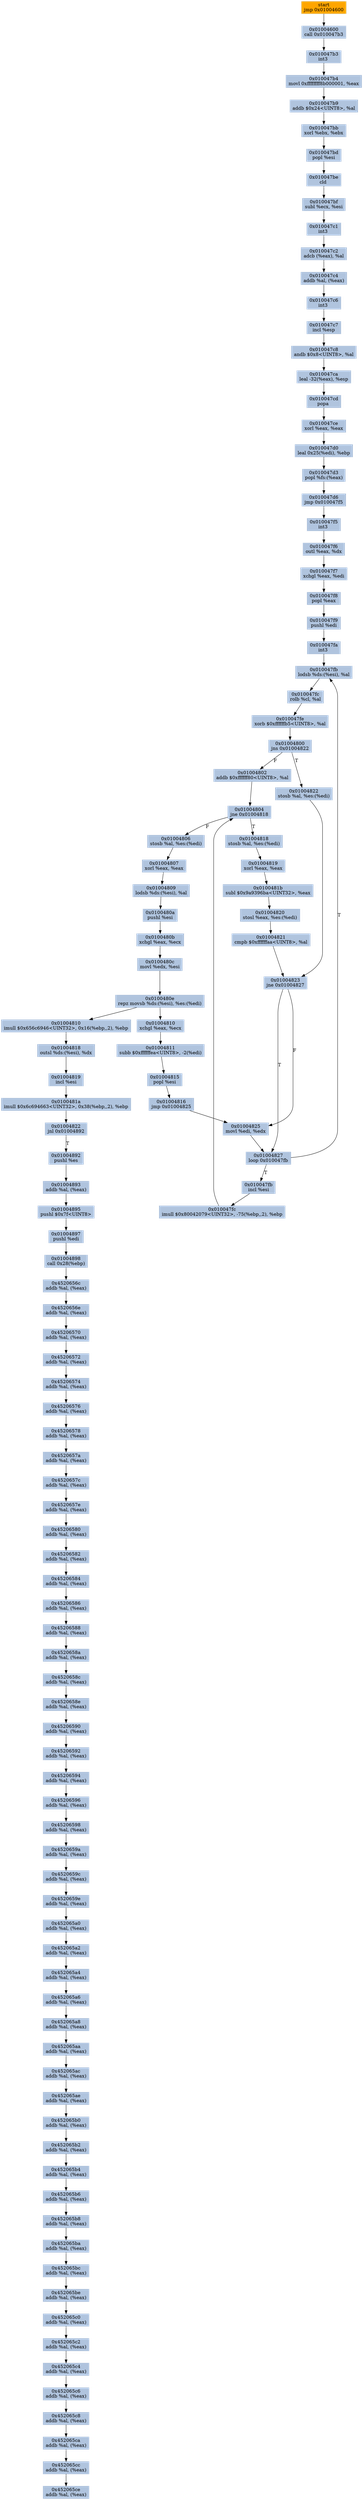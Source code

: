 digraph G {
node[shape=rectangle,style=filled,fillcolor=lightsteelblue,color=lightsteelblue]
bgcolor="transparent"
a0x01002711jmp_0x01004600[label="start\njmp 0x01004600",color="lightgrey",fillcolor="orange"];
a0x01004600call_0x010047b3[label="0x01004600\ncall 0x010047b3"];
a0x010047b3int3_[label="0x010047b3\nint3 "];
a0x010047b4movl_0xffffffff8b000001_eax[label="0x010047b4\nmovl 0xffffffff8b000001, %eax"];
a0x010047b9addb_0x24UINT8_al[label="0x010047b9\naddb $0x24<UINT8>, %al"];
a0x010047bbxorl_ebx_ebx[label="0x010047bb\nxorl %ebx, %ebx"];
a0x010047bdpopl_esi[label="0x010047bd\npopl %esi"];
a0x010047becld_[label="0x010047be\ncld "];
a0x010047bfsubl_ecx_esi[label="0x010047bf\nsubl %ecx, %esi"];
a0x010047c1int3_[label="0x010047c1\nint3 "];
a0x010047c2adcb_eax__al[label="0x010047c2\nadcb (%eax), %al"];
a0x010047c4addb_al_eax_[label="0x010047c4\naddb %al, (%eax)"];
a0x010047c6int3_[label="0x010047c6\nint3 "];
a0x010047c7incl_esp[label="0x010047c7\nincl %esp"];
a0x010047c8andb_0x8UINT8_al[label="0x010047c8\nandb $0x8<UINT8>, %al"];
a0x010047caleal__32eax__esp[label="0x010047ca\nleal -32(%eax), %esp"];
a0x010047cdpopa_[label="0x010047cd\npopa "];
a0x010047cexorl_eax_eax[label="0x010047ce\nxorl %eax, %eax"];
a0x010047d0leal_0x25edi__ebp[label="0x010047d0\nleal 0x25(%edi), %ebp"];
a0x010047d3popl_fs_eax_[label="0x010047d3\npopl %fs:(%eax)"];
a0x010047d6jmp_0x010047f5[label="0x010047d6\njmp 0x010047f5"];
a0x010047f5int3_[label="0x010047f5\nint3 "];
a0x010047f6outl_eax_dx[label="0x010047f6\noutl %eax, %dx"];
a0x010047f7xchgl_eax_edi[label="0x010047f7\nxchgl %eax, %edi"];
a0x010047f8popl_eax[label="0x010047f8\npopl %eax"];
a0x010047f9pushl_edi[label="0x010047f9\npushl %edi"];
a0x010047faint3_[label="0x010047fa\nint3 "];
a0x010047fblodsb_ds_esi__al[label="0x010047fb\nlodsb %ds:(%esi), %al"];
a0x010047fcrolb_cl_al[label="0x010047fc\nrolb %cl, %al"];
a0x010047fexorb_0xffffffb5UINT8_al[label="0x010047fe\nxorb $0xffffffb5<UINT8>, %al"];
a0x01004800jns_0x01004822[label="0x01004800\njns 0x01004822"];
a0x01004802addb_0xffffff80UINT8_al[label="0x01004802\naddb $0xffffff80<UINT8>, %al"];
a0x01004804jne_0x01004818[label="0x01004804\njne 0x01004818"];
a0x01004818stosb_al_es_edi_[label="0x01004818\nstosb %al, %es:(%edi)"];
a0x01004819xorl_eax_eax[label="0x01004819\nxorl %eax, %eax"];
a0x0100481bsubl_0x9a9396baUINT32_eax[label="0x0100481b\nsubl $0x9a9396ba<UINT32>, %eax"];
a0x01004820stosl_eax_es_edi_[label="0x01004820\nstosl %eax, %es:(%edi)"];
a0x01004821cmpb_0xffffffaaUINT8_al[label="0x01004821\ncmpb $0xffffffaa<UINT8>, %al"];
a0x01004823jne_0x01004827[label="0x01004823\njne 0x01004827"];
a0x01004827loop_0x010047fb[label="0x01004827\nloop 0x010047fb"];
a0x01004822stosb_al_es_edi_[label="0x01004822\nstosb %al, %es:(%edi)"];
a0x01004806stosb_al_es_edi_[label="0x01004806\nstosb %al, %es:(%edi)"];
a0x01004807xorl_eax_eax[label="0x01004807\nxorl %eax, %eax"];
a0x01004809lodsb_ds_esi__al[label="0x01004809\nlodsb %ds:(%esi), %al"];
a0x0100480apushl_esi[label="0x0100480a\npushl %esi"];
a0x0100480bxchgl_eax_ecx[label="0x0100480b\nxchgl %eax, %ecx"];
a0x0100480cmovl_edx_esi[label="0x0100480c\nmovl %edx, %esi"];
a0x0100480erepz_movsb_ds_esi__es_edi_[label="0x0100480e\nrepz movsb %ds:(%esi), %es:(%edi)"];
a0x01004810xchgl_eax_ecx[label="0x01004810\nxchgl %eax, %ecx"];
a0x01004811subb_0xffffffeaUINT8__2edi_[label="0x01004811\nsubb $0xffffffea<UINT8>, -2(%edi)"];
a0x01004815popl_esi[label="0x01004815\npopl %esi"];
a0x01004816jmp_0x01004825[label="0x01004816\njmp 0x01004825"];
a0x01004825movl_edi_edx[label="0x01004825\nmovl %edi, %edx"];
a0x010047fbincl_esi[label="0x010047fb\nincl %esi"];
a0x010047fcimull_0x80042079UINT32__75ebp2__ebp[label="0x010047fc\nimull $0x80042079<UINT32>, -75(%ebp,,2), %ebp"];
a0x01004810imull_0x656c6946UINT32_0x16ebp2__ebp[label="0x01004810\nimull $0x656c6946<UINT32>, 0x16(%ebp,,2), %ebp"];
a0x01004818outsl_ds_esi__dx[label="0x01004818\noutsl %ds:(%esi), %dx"];
a0x01004819incl_esi[label="0x01004819\nincl %esi"];
a0x0100481aimull_0x6c694663UINT32_0x38ebp2__ebp[label="0x0100481a\nimull $0x6c694663<UINT32>, 0x38(%ebp,,2), %ebp"];
a0x01004822jnl_0x01004892[label="0x01004822\njnl 0x01004892"];
a0x01004892pushl_es[label="0x01004892\npushl %es"];
a0x01004893addb_al_eax_[label="0x01004893\naddb %al, (%eax)"];
a0x01004895pushl_0x7fUINT8[label="0x01004895\npushl $0x7f<UINT8>"];
a0x01004897pushl_edi[label="0x01004897\npushl %edi"];
a0x01004898call_0x28ebp_[label="0x01004898\ncall 0x28(%ebp)"];
a0x4520656caddb_al_eax_[label="0x4520656c\naddb %al, (%eax)"];
a0x4520656eaddb_al_eax_[label="0x4520656e\naddb %al, (%eax)"];
a0x45206570addb_al_eax_[label="0x45206570\naddb %al, (%eax)"];
a0x45206572addb_al_eax_[label="0x45206572\naddb %al, (%eax)"];
a0x45206574addb_al_eax_[label="0x45206574\naddb %al, (%eax)"];
a0x45206576addb_al_eax_[label="0x45206576\naddb %al, (%eax)"];
a0x45206578addb_al_eax_[label="0x45206578\naddb %al, (%eax)"];
a0x4520657aaddb_al_eax_[label="0x4520657a\naddb %al, (%eax)"];
a0x4520657caddb_al_eax_[label="0x4520657c\naddb %al, (%eax)"];
a0x4520657eaddb_al_eax_[label="0x4520657e\naddb %al, (%eax)"];
a0x45206580addb_al_eax_[label="0x45206580\naddb %al, (%eax)"];
a0x45206582addb_al_eax_[label="0x45206582\naddb %al, (%eax)"];
a0x45206584addb_al_eax_[label="0x45206584\naddb %al, (%eax)"];
a0x45206586addb_al_eax_[label="0x45206586\naddb %al, (%eax)"];
a0x45206588addb_al_eax_[label="0x45206588\naddb %al, (%eax)"];
a0x4520658aaddb_al_eax_[label="0x4520658a\naddb %al, (%eax)"];
a0x4520658caddb_al_eax_[label="0x4520658c\naddb %al, (%eax)"];
a0x4520658eaddb_al_eax_[label="0x4520658e\naddb %al, (%eax)"];
a0x45206590addb_al_eax_[label="0x45206590\naddb %al, (%eax)"];
a0x45206592addb_al_eax_[label="0x45206592\naddb %al, (%eax)"];
a0x45206594addb_al_eax_[label="0x45206594\naddb %al, (%eax)"];
a0x45206596addb_al_eax_[label="0x45206596\naddb %al, (%eax)"];
a0x45206598addb_al_eax_[label="0x45206598\naddb %al, (%eax)"];
a0x4520659aaddb_al_eax_[label="0x4520659a\naddb %al, (%eax)"];
a0x4520659caddb_al_eax_[label="0x4520659c\naddb %al, (%eax)"];
a0x4520659eaddb_al_eax_[label="0x4520659e\naddb %al, (%eax)"];
a0x452065a0addb_al_eax_[label="0x452065a0\naddb %al, (%eax)"];
a0x452065a2addb_al_eax_[label="0x452065a2\naddb %al, (%eax)"];
a0x452065a4addb_al_eax_[label="0x452065a4\naddb %al, (%eax)"];
a0x452065a6addb_al_eax_[label="0x452065a6\naddb %al, (%eax)"];
a0x452065a8addb_al_eax_[label="0x452065a8\naddb %al, (%eax)"];
a0x452065aaaddb_al_eax_[label="0x452065aa\naddb %al, (%eax)"];
a0x452065acaddb_al_eax_[label="0x452065ac\naddb %al, (%eax)"];
a0x452065aeaddb_al_eax_[label="0x452065ae\naddb %al, (%eax)"];
a0x452065b0addb_al_eax_[label="0x452065b0\naddb %al, (%eax)"];
a0x452065b2addb_al_eax_[label="0x452065b2\naddb %al, (%eax)"];
a0x452065b4addb_al_eax_[label="0x452065b4\naddb %al, (%eax)"];
a0x452065b6addb_al_eax_[label="0x452065b6\naddb %al, (%eax)"];
a0x452065b8addb_al_eax_[label="0x452065b8\naddb %al, (%eax)"];
a0x452065baaddb_al_eax_[label="0x452065ba\naddb %al, (%eax)"];
a0x452065bcaddb_al_eax_[label="0x452065bc\naddb %al, (%eax)"];
a0x452065beaddb_al_eax_[label="0x452065be\naddb %al, (%eax)"];
a0x452065c0addb_al_eax_[label="0x452065c0\naddb %al, (%eax)"];
a0x452065c2addb_al_eax_[label="0x452065c2\naddb %al, (%eax)"];
a0x452065c4addb_al_eax_[label="0x452065c4\naddb %al, (%eax)"];
a0x452065c6addb_al_eax_[label="0x452065c6\naddb %al, (%eax)"];
a0x452065c8addb_al_eax_[label="0x452065c8\naddb %al, (%eax)"];
a0x452065caaddb_al_eax_[label="0x452065ca\naddb %al, (%eax)"];
a0x452065ccaddb_al_eax_[label="0x452065cc\naddb %al, (%eax)"];
a0x452065ceaddb_al_eax_[label="0x452065ce\naddb %al, (%eax)"];
a0x01002711jmp_0x01004600 -> a0x01004600call_0x010047b3 [color="#000000"];
a0x01004600call_0x010047b3 -> a0x010047b3int3_ [color="#000000"];
a0x010047b3int3_ -> a0x010047b4movl_0xffffffff8b000001_eax [color="#000000"];
a0x010047b4movl_0xffffffff8b000001_eax -> a0x010047b9addb_0x24UINT8_al [color="#000000"];
a0x010047b9addb_0x24UINT8_al -> a0x010047bbxorl_ebx_ebx [color="#000000"];
a0x010047bbxorl_ebx_ebx -> a0x010047bdpopl_esi [color="#000000"];
a0x010047bdpopl_esi -> a0x010047becld_ [color="#000000"];
a0x010047becld_ -> a0x010047bfsubl_ecx_esi [color="#000000"];
a0x010047bfsubl_ecx_esi -> a0x010047c1int3_ [color="#000000"];
a0x010047c1int3_ -> a0x010047c2adcb_eax__al [color="#000000"];
a0x010047c2adcb_eax__al -> a0x010047c4addb_al_eax_ [color="#000000"];
a0x010047c4addb_al_eax_ -> a0x010047c6int3_ [color="#000000"];
a0x010047c6int3_ -> a0x010047c7incl_esp [color="#000000"];
a0x010047c7incl_esp -> a0x010047c8andb_0x8UINT8_al [color="#000000"];
a0x010047c8andb_0x8UINT8_al -> a0x010047caleal__32eax__esp [color="#000000"];
a0x010047caleal__32eax__esp -> a0x010047cdpopa_ [color="#000000"];
a0x010047cdpopa_ -> a0x010047cexorl_eax_eax [color="#000000"];
a0x010047cexorl_eax_eax -> a0x010047d0leal_0x25edi__ebp [color="#000000"];
a0x010047d0leal_0x25edi__ebp -> a0x010047d3popl_fs_eax_ [color="#000000"];
a0x010047d3popl_fs_eax_ -> a0x010047d6jmp_0x010047f5 [color="#000000"];
a0x010047d6jmp_0x010047f5 -> a0x010047f5int3_ [color="#000000"];
a0x010047f5int3_ -> a0x010047f6outl_eax_dx [color="#000000"];
a0x010047f6outl_eax_dx -> a0x010047f7xchgl_eax_edi [color="#000000"];
a0x010047f7xchgl_eax_edi -> a0x010047f8popl_eax [color="#000000"];
a0x010047f8popl_eax -> a0x010047f9pushl_edi [color="#000000"];
a0x010047f9pushl_edi -> a0x010047faint3_ [color="#000000"];
a0x010047faint3_ -> a0x010047fblodsb_ds_esi__al [color="#000000"];
a0x010047fblodsb_ds_esi__al -> a0x010047fcrolb_cl_al [color="#000000"];
a0x010047fcrolb_cl_al -> a0x010047fexorb_0xffffffb5UINT8_al [color="#000000"];
a0x010047fexorb_0xffffffb5UINT8_al -> a0x01004800jns_0x01004822 [color="#000000"];
a0x01004800jns_0x01004822 -> a0x01004802addb_0xffffff80UINT8_al [color="#000000",label="F"];
a0x01004802addb_0xffffff80UINT8_al -> a0x01004804jne_0x01004818 [color="#000000"];
a0x01004804jne_0x01004818 -> a0x01004818stosb_al_es_edi_ [color="#000000",label="T"];
a0x01004818stosb_al_es_edi_ -> a0x01004819xorl_eax_eax [color="#000000"];
a0x01004819xorl_eax_eax -> a0x0100481bsubl_0x9a9396baUINT32_eax [color="#000000"];
a0x0100481bsubl_0x9a9396baUINT32_eax -> a0x01004820stosl_eax_es_edi_ [color="#000000"];
a0x01004820stosl_eax_es_edi_ -> a0x01004821cmpb_0xffffffaaUINT8_al [color="#000000"];
a0x01004821cmpb_0xffffffaaUINT8_al -> a0x01004823jne_0x01004827 [color="#000000"];
a0x01004823jne_0x01004827 -> a0x01004827loop_0x010047fb [color="#000000",label="T"];
a0x01004827loop_0x010047fb -> a0x010047fblodsb_ds_esi__al [color="#000000",label="T"];
a0x01004800jns_0x01004822 -> a0x01004822stosb_al_es_edi_ [color="#000000",label="T"];
a0x01004822stosb_al_es_edi_ -> a0x01004823jne_0x01004827 [color="#000000"];
a0x01004804jne_0x01004818 -> a0x01004806stosb_al_es_edi_ [color="#000000",label="F"];
a0x01004806stosb_al_es_edi_ -> a0x01004807xorl_eax_eax [color="#000000"];
a0x01004807xorl_eax_eax -> a0x01004809lodsb_ds_esi__al [color="#000000"];
a0x01004809lodsb_ds_esi__al -> a0x0100480apushl_esi [color="#000000"];
a0x0100480apushl_esi -> a0x0100480bxchgl_eax_ecx [color="#000000"];
a0x0100480bxchgl_eax_ecx -> a0x0100480cmovl_edx_esi [color="#000000"];
a0x0100480cmovl_edx_esi -> a0x0100480erepz_movsb_ds_esi__es_edi_ [color="#000000"];
a0x0100480erepz_movsb_ds_esi__es_edi_ -> a0x01004810xchgl_eax_ecx [color="#000000"];
a0x01004810xchgl_eax_ecx -> a0x01004811subb_0xffffffeaUINT8__2edi_ [color="#000000"];
a0x01004811subb_0xffffffeaUINT8__2edi_ -> a0x01004815popl_esi [color="#000000"];
a0x01004815popl_esi -> a0x01004816jmp_0x01004825 [color="#000000"];
a0x01004816jmp_0x01004825 -> a0x01004825movl_edi_edx [color="#000000"];
a0x01004825movl_edi_edx -> a0x01004827loop_0x010047fb [color="#000000"];
a0x01004823jne_0x01004827 -> a0x01004825movl_edi_edx [color="#000000",label="F"];
a0x01004827loop_0x010047fb -> a0x010047fbincl_esi [color="#000000",label="T"];
a0x010047fbincl_esi -> a0x010047fcimull_0x80042079UINT32__75ebp2__ebp [color="#000000"];
a0x010047fcimull_0x80042079UINT32__75ebp2__ebp -> a0x01004804jne_0x01004818 [color="#000000"];
a0x0100480erepz_movsb_ds_esi__es_edi_ -> a0x01004810imull_0x656c6946UINT32_0x16ebp2__ebp [color="#000000"];
a0x01004810imull_0x656c6946UINT32_0x16ebp2__ebp -> a0x01004818outsl_ds_esi__dx [color="#000000"];
a0x01004818outsl_ds_esi__dx -> a0x01004819incl_esi [color="#000000"];
a0x01004819incl_esi -> a0x0100481aimull_0x6c694663UINT32_0x38ebp2__ebp [color="#000000"];
a0x0100481aimull_0x6c694663UINT32_0x38ebp2__ebp -> a0x01004822jnl_0x01004892 [color="#000000"];
a0x01004822jnl_0x01004892 -> a0x01004892pushl_es [color="#000000",label="T"];
a0x01004892pushl_es -> a0x01004893addb_al_eax_ [color="#000000"];
a0x01004893addb_al_eax_ -> a0x01004895pushl_0x7fUINT8 [color="#000000"];
a0x01004895pushl_0x7fUINT8 -> a0x01004897pushl_edi [color="#000000"];
a0x01004897pushl_edi -> a0x01004898call_0x28ebp_ [color="#000000"];
a0x01004898call_0x28ebp_ -> a0x4520656caddb_al_eax_ [color="#000000"];
a0x4520656caddb_al_eax_ -> a0x4520656eaddb_al_eax_ [color="#000000"];
a0x4520656eaddb_al_eax_ -> a0x45206570addb_al_eax_ [color="#000000"];
a0x45206570addb_al_eax_ -> a0x45206572addb_al_eax_ [color="#000000"];
a0x45206572addb_al_eax_ -> a0x45206574addb_al_eax_ [color="#000000"];
a0x45206574addb_al_eax_ -> a0x45206576addb_al_eax_ [color="#000000"];
a0x45206576addb_al_eax_ -> a0x45206578addb_al_eax_ [color="#000000"];
a0x45206578addb_al_eax_ -> a0x4520657aaddb_al_eax_ [color="#000000"];
a0x4520657aaddb_al_eax_ -> a0x4520657caddb_al_eax_ [color="#000000"];
a0x4520657caddb_al_eax_ -> a0x4520657eaddb_al_eax_ [color="#000000"];
a0x4520657eaddb_al_eax_ -> a0x45206580addb_al_eax_ [color="#000000"];
a0x45206580addb_al_eax_ -> a0x45206582addb_al_eax_ [color="#000000"];
a0x45206582addb_al_eax_ -> a0x45206584addb_al_eax_ [color="#000000"];
a0x45206584addb_al_eax_ -> a0x45206586addb_al_eax_ [color="#000000"];
a0x45206586addb_al_eax_ -> a0x45206588addb_al_eax_ [color="#000000"];
a0x45206588addb_al_eax_ -> a0x4520658aaddb_al_eax_ [color="#000000"];
a0x4520658aaddb_al_eax_ -> a0x4520658caddb_al_eax_ [color="#000000"];
a0x4520658caddb_al_eax_ -> a0x4520658eaddb_al_eax_ [color="#000000"];
a0x4520658eaddb_al_eax_ -> a0x45206590addb_al_eax_ [color="#000000"];
a0x45206590addb_al_eax_ -> a0x45206592addb_al_eax_ [color="#000000"];
a0x45206592addb_al_eax_ -> a0x45206594addb_al_eax_ [color="#000000"];
a0x45206594addb_al_eax_ -> a0x45206596addb_al_eax_ [color="#000000"];
a0x45206596addb_al_eax_ -> a0x45206598addb_al_eax_ [color="#000000"];
a0x45206598addb_al_eax_ -> a0x4520659aaddb_al_eax_ [color="#000000"];
a0x4520659aaddb_al_eax_ -> a0x4520659caddb_al_eax_ [color="#000000"];
a0x4520659caddb_al_eax_ -> a0x4520659eaddb_al_eax_ [color="#000000"];
a0x4520659eaddb_al_eax_ -> a0x452065a0addb_al_eax_ [color="#000000"];
a0x452065a0addb_al_eax_ -> a0x452065a2addb_al_eax_ [color="#000000"];
a0x452065a2addb_al_eax_ -> a0x452065a4addb_al_eax_ [color="#000000"];
a0x452065a4addb_al_eax_ -> a0x452065a6addb_al_eax_ [color="#000000"];
a0x452065a6addb_al_eax_ -> a0x452065a8addb_al_eax_ [color="#000000"];
a0x452065a8addb_al_eax_ -> a0x452065aaaddb_al_eax_ [color="#000000"];
a0x452065aaaddb_al_eax_ -> a0x452065acaddb_al_eax_ [color="#000000"];
a0x452065acaddb_al_eax_ -> a0x452065aeaddb_al_eax_ [color="#000000"];
a0x452065aeaddb_al_eax_ -> a0x452065b0addb_al_eax_ [color="#000000"];
a0x452065b0addb_al_eax_ -> a0x452065b2addb_al_eax_ [color="#000000"];
a0x452065b2addb_al_eax_ -> a0x452065b4addb_al_eax_ [color="#000000"];
a0x452065b4addb_al_eax_ -> a0x452065b6addb_al_eax_ [color="#000000"];
a0x452065b6addb_al_eax_ -> a0x452065b8addb_al_eax_ [color="#000000"];
a0x452065b8addb_al_eax_ -> a0x452065baaddb_al_eax_ [color="#000000"];
a0x452065baaddb_al_eax_ -> a0x452065bcaddb_al_eax_ [color="#000000"];
a0x452065bcaddb_al_eax_ -> a0x452065beaddb_al_eax_ [color="#000000"];
a0x452065beaddb_al_eax_ -> a0x452065c0addb_al_eax_ [color="#000000"];
a0x452065c0addb_al_eax_ -> a0x452065c2addb_al_eax_ [color="#000000"];
a0x452065c2addb_al_eax_ -> a0x452065c4addb_al_eax_ [color="#000000"];
a0x452065c4addb_al_eax_ -> a0x452065c6addb_al_eax_ [color="#000000"];
a0x452065c6addb_al_eax_ -> a0x452065c8addb_al_eax_ [color="#000000"];
a0x452065c8addb_al_eax_ -> a0x452065caaddb_al_eax_ [color="#000000"];
a0x452065caaddb_al_eax_ -> a0x452065ccaddb_al_eax_ [color="#000000"];
a0x452065ccaddb_al_eax_ -> a0x452065ceaddb_al_eax_ [color="#000000"];
}
